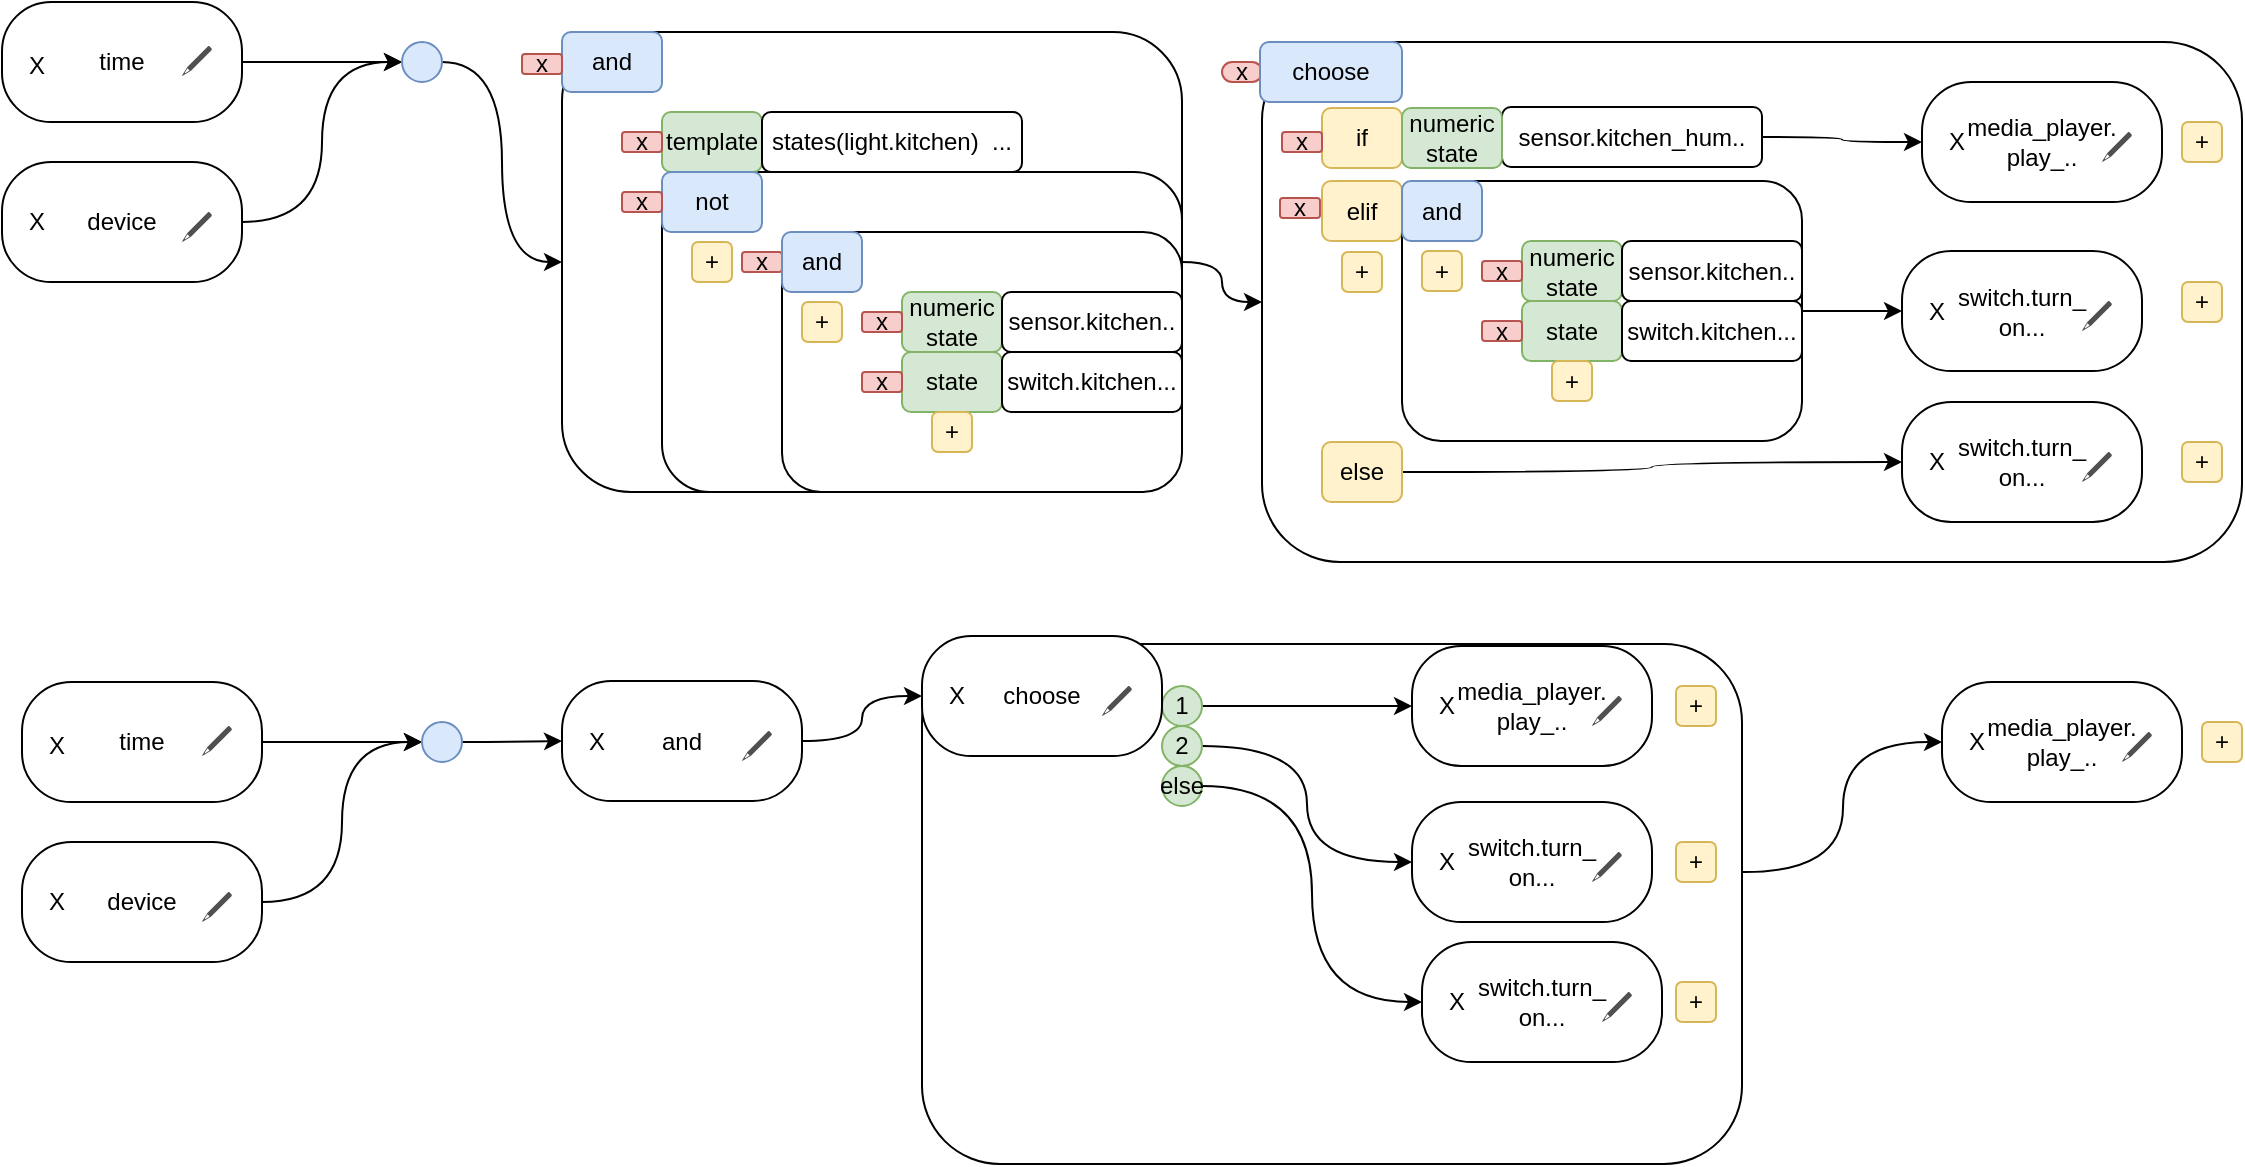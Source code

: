 <mxfile version="15.4.0" type="device"><diagram id="jPQkoFvJ-TX3pFbO5KUV" name="Page-1"><mxGraphModel dx="1185" dy="685" grid="1" gridSize="10" guides="1" tooltips="1" connect="1" arrows="1" fold="1" page="1" pageScale="1" pageWidth="850" pageHeight="1100" math="0" shadow="0"><root><mxCell id="0"/><mxCell id="1" parent="0"/><mxCell id="Wv8WozFfaOdUM1u00U-A-181" value="" style="rounded=1;whiteSpace=wrap;html=1;" vertex="1" parent="1"><mxGeometry x="500" y="441" width="410" height="260" as="geometry"/></mxCell><mxCell id="Wv8WozFfaOdUM1u00U-A-62" value="" style="rounded=1;whiteSpace=wrap;html=1;" vertex="1" parent="1"><mxGeometry x="670" y="140" width="490" height="260" as="geometry"/></mxCell><mxCell id="Wv8WozFfaOdUM1u00U-A-180" style="edgeStyle=orthogonalEdgeStyle;curved=1;rounded=0;orthogonalLoop=1;jettySize=auto;html=1;entryX=0;entryY=0.5;entryDx=0;entryDy=0;" edge="1" parent="1" target="Wv8WozFfaOdUM1u00U-A-175"><mxGeometry relative="1" as="geometry"><mxPoint x="910.0" y="555" as="sourcePoint"/></mxGeometry></mxCell><mxCell id="Wv8WozFfaOdUM1u00U-A-3" value="" style="rounded=1;whiteSpace=wrap;html=1;" vertex="1" parent="1"><mxGeometry x="320" y="135" width="310" height="230" as="geometry"/></mxCell><mxCell id="Wv8WozFfaOdUM1u00U-A-8" value="" style="rounded=1;whiteSpace=wrap;html=1;" vertex="1" parent="1"><mxGeometry x="370" y="205" width="260" height="160" as="geometry"/></mxCell><mxCell id="Wv8WozFfaOdUM1u00U-A-1" value="and" style="rounded=1;whiteSpace=wrap;html=1;fillColor=#dae8fc;strokeColor=#6c8ebf;align=center;" vertex="1" parent="1"><mxGeometry x="320" y="135" width="50" height="30" as="geometry"/></mxCell><mxCell id="Wv8WozFfaOdUM1u00U-A-4" value="template" style="rounded=1;whiteSpace=wrap;html=1;fillColor=#d5e8d4;strokeColor=#82b366;" vertex="1" parent="1"><mxGeometry x="370" y="175" width="50" height="30" as="geometry"/></mxCell><mxCell id="Wv8WozFfaOdUM1u00U-A-5" value="states(light.kitchen)&amp;nbsp; ..." style="rounded=1;whiteSpace=wrap;html=1;" vertex="1" parent="1"><mxGeometry x="420" y="175" width="130" height="30" as="geometry"/></mxCell><mxCell id="Wv8WozFfaOdUM1u00U-A-6" value="not" style="rounded=1;whiteSpace=wrap;html=1;fillColor=#dae8fc;strokeColor=#6c8ebf;" vertex="1" parent="1"><mxGeometry x="370" y="205" width="50" height="30" as="geometry"/></mxCell><mxCell id="Wv8WozFfaOdUM1u00U-A-14" value="+" style="rounded=1;whiteSpace=wrap;html=1;fillColor=#fff2cc;strokeColor=#d6b656;" vertex="1" parent="1"><mxGeometry x="385" y="240" width="20" height="20" as="geometry"/></mxCell><mxCell id="Wv8WozFfaOdUM1u00U-A-17" value="x" style="rounded=1;whiteSpace=wrap;html=1;fillColor=#f8cecc;strokeColor=#b85450;" vertex="1" parent="1"><mxGeometry x="350" y="185" width="20" height="10" as="geometry"/></mxCell><mxCell id="Wv8WozFfaOdUM1u00U-A-18" value="x" style="rounded=1;whiteSpace=wrap;html=1;fillColor=#f8cecc;strokeColor=#b85450;" vertex="1" parent="1"><mxGeometry x="350" y="215" width="20" height="10" as="geometry"/></mxCell><mxCell id="Wv8WozFfaOdUM1u00U-A-22" value="x" style="rounded=1;whiteSpace=wrap;html=1;fillColor=#f8cecc;strokeColor=#b85450;" vertex="1" parent="1"><mxGeometry x="410" y="245" width="20" height="10" as="geometry"/></mxCell><mxCell id="Wv8WozFfaOdUM1u00U-A-31" style="edgeStyle=orthogonalEdgeStyle;rounded=0;orthogonalLoop=1;jettySize=auto;html=1;entryX=0;entryY=0.5;entryDx=0;entryDy=0;elbow=vertical;curved=1;" edge="1" parent="1" source="Wv8WozFfaOdUM1u00U-A-27" target="Wv8WozFfaOdUM1u00U-A-29"><mxGeometry relative="1" as="geometry"/></mxCell><mxCell id="Wv8WozFfaOdUM1u00U-A-27" value="time" style="rounded=1;whiteSpace=wrap;html=1;arcSize=41;" vertex="1" parent="1"><mxGeometry x="40" y="120" width="120" height="60" as="geometry"/></mxCell><mxCell id="Wv8WozFfaOdUM1u00U-A-30" style="edgeStyle=orthogonalEdgeStyle;rounded=0;orthogonalLoop=1;jettySize=auto;html=1;entryX=0;entryY=0.5;entryDx=0;entryDy=0;elbow=vertical;curved=1;" edge="1" parent="1" source="Wv8WozFfaOdUM1u00U-A-28" target="Wv8WozFfaOdUM1u00U-A-29"><mxGeometry relative="1" as="geometry"/></mxCell><mxCell id="Wv8WozFfaOdUM1u00U-A-63" style="edgeStyle=orthogonalEdgeStyle;curved=1;rounded=0;orthogonalLoop=1;jettySize=auto;html=1;exitX=1;exitY=0.5;exitDx=0;exitDy=0;entryX=0;entryY=0.5;entryDx=0;entryDy=0;" edge="1" parent="1" source="Wv8WozFfaOdUM1u00U-A-29" target="Wv8WozFfaOdUM1u00U-A-3"><mxGeometry relative="1" as="geometry"/></mxCell><mxCell id="Wv8WozFfaOdUM1u00U-A-29" value="" style="ellipse;whiteSpace=wrap;html=1;aspect=fixed;fillColor=#dae8fc;strokeColor=#6c8ebf;" vertex="1" parent="1"><mxGeometry x="240" y="140" width="20" height="20" as="geometry"/></mxCell><mxCell id="Wv8WozFfaOdUM1u00U-A-36" value="X" style="text;html=1;align=center;verticalAlign=middle;resizable=0;points=[];autosize=1;strokeColor=none;fillColor=none;" vertex="1" parent="1"><mxGeometry x="47" y="142" width="20" height="20" as="geometry"/></mxCell><mxCell id="Wv8WozFfaOdUM1u00U-A-37" value="" style="sketch=0;pointerEvents=1;shadow=0;dashed=0;html=1;strokeColor=none;fillColor=#505050;labelPosition=center;verticalLabelPosition=bottom;verticalAlign=top;outlineConnect=0;align=center;shape=mxgraph.office.concepts.writing_pencil;" vertex="1" parent="1"><mxGeometry x="130" y="142" width="15" height="15" as="geometry"/></mxCell><mxCell id="Wv8WozFfaOdUM1u00U-A-40" value="" style="group" vertex="1" connectable="0" parent="1"><mxGeometry x="40" y="200" width="120" height="60" as="geometry"/></mxCell><mxCell id="Wv8WozFfaOdUM1u00U-A-28" value="device" style="rounded=1;whiteSpace=wrap;html=1;arcSize=41;" vertex="1" parent="Wv8WozFfaOdUM1u00U-A-40"><mxGeometry width="120" height="60" as="geometry"/></mxCell><mxCell id="Wv8WozFfaOdUM1u00U-A-38" value="" style="sketch=0;pointerEvents=1;shadow=0;dashed=0;html=1;strokeColor=none;fillColor=#505050;labelPosition=center;verticalLabelPosition=bottom;verticalAlign=top;outlineConnect=0;align=center;shape=mxgraph.office.concepts.writing_pencil;" vertex="1" parent="Wv8WozFfaOdUM1u00U-A-40"><mxGeometry x="90" y="25" width="15" height="15" as="geometry"/></mxCell><mxCell id="Wv8WozFfaOdUM1u00U-A-39" value="X" style="text;html=1;align=center;verticalAlign=middle;resizable=0;points=[];autosize=1;strokeColor=none;fillColor=none;" vertex="1" parent="Wv8WozFfaOdUM1u00U-A-40"><mxGeometry x="7" y="20" width="20" height="20" as="geometry"/></mxCell><mxCell id="Wv8WozFfaOdUM1u00U-A-53" value="" style="group" vertex="1" connectable="0" parent="1"><mxGeometry x="990" y="320" width="120" height="60" as="geometry"/></mxCell><mxCell id="Wv8WozFfaOdUM1u00U-A-54" value="switch.turn_&lt;br&gt;on..." style="rounded=1;whiteSpace=wrap;html=1;arcSize=41;" vertex="1" parent="Wv8WozFfaOdUM1u00U-A-53"><mxGeometry width="120" height="60" as="geometry"/></mxCell><mxCell id="Wv8WozFfaOdUM1u00U-A-55" value="" style="sketch=0;pointerEvents=1;shadow=0;dashed=0;html=1;strokeColor=none;fillColor=#505050;labelPosition=center;verticalLabelPosition=bottom;verticalAlign=top;outlineConnect=0;align=center;shape=mxgraph.office.concepts.writing_pencil;" vertex="1" parent="Wv8WozFfaOdUM1u00U-A-53"><mxGeometry x="90" y="25" width="15" height="15" as="geometry"/></mxCell><mxCell id="Wv8WozFfaOdUM1u00U-A-56" value="X" style="text;html=1;align=center;verticalAlign=middle;resizable=0;points=[];autosize=1;strokeColor=none;fillColor=none;" vertex="1" parent="Wv8WozFfaOdUM1u00U-A-53"><mxGeometry x="7" y="20" width="20" height="20" as="geometry"/></mxCell><mxCell id="Wv8WozFfaOdUM1u00U-A-57" value="" style="group" vertex="1" connectable="0" parent="1"><mxGeometry x="1000" y="160" width="120" height="60" as="geometry"/></mxCell><mxCell id="Wv8WozFfaOdUM1u00U-A-58" value="media_player.&lt;br&gt;play_.." style="rounded=1;whiteSpace=wrap;html=1;arcSize=41;" vertex="1" parent="Wv8WozFfaOdUM1u00U-A-57"><mxGeometry width="120" height="60" as="geometry"/></mxCell><mxCell id="Wv8WozFfaOdUM1u00U-A-59" value="" style="sketch=0;pointerEvents=1;shadow=0;dashed=0;html=1;strokeColor=none;fillColor=#505050;labelPosition=center;verticalLabelPosition=bottom;verticalAlign=top;outlineConnect=0;align=center;shape=mxgraph.office.concepts.writing_pencil;" vertex="1" parent="Wv8WozFfaOdUM1u00U-A-57"><mxGeometry x="90" y="25" width="15" height="15" as="geometry"/></mxCell><mxCell id="Wv8WozFfaOdUM1u00U-A-60" value="X" style="text;html=1;align=center;verticalAlign=middle;resizable=0;points=[];autosize=1;strokeColor=none;fillColor=none;" vertex="1" parent="Wv8WozFfaOdUM1u00U-A-57"><mxGeometry x="7" y="20" width="20" height="20" as="geometry"/></mxCell><mxCell id="Wv8WozFfaOdUM1u00U-A-61" value="x" style="rounded=1;whiteSpace=wrap;html=1;fillColor=#f8cecc;strokeColor=#b85450;" vertex="1" parent="1"><mxGeometry x="300" y="146" width="20" height="10" as="geometry"/></mxCell><mxCell id="Wv8WozFfaOdUM1u00U-A-65" value="if" style="rounded=1;whiteSpace=wrap;html=1;fillColor=#fff2cc;strokeColor=#d6b656;" vertex="1" parent="1"><mxGeometry x="700" y="173" width="40" height="30" as="geometry"/></mxCell><mxCell id="Wv8WozFfaOdUM1u00U-A-68" style="edgeStyle=orthogonalEdgeStyle;curved=1;rounded=0;orthogonalLoop=1;jettySize=auto;html=1;entryX=0;entryY=0.5;entryDx=0;entryDy=0;" edge="1" parent="1" source="Wv8WozFfaOdUM1u00U-A-66" target="Wv8WozFfaOdUM1u00U-A-58"><mxGeometry relative="1" as="geometry"/></mxCell><mxCell id="Wv8WozFfaOdUM1u00U-A-66" value="sensor.kitchen_hum.." style="rounded=1;whiteSpace=wrap;html=1;" vertex="1" parent="1"><mxGeometry x="790" y="172.5" width="130" height="30" as="geometry"/></mxCell><mxCell id="Wv8WozFfaOdUM1u00U-A-67" value="numeric&lt;br&gt;state" style="rounded=1;whiteSpace=wrap;html=1;fillColor=#d5e8d4;strokeColor=#82b366;" vertex="1" parent="1"><mxGeometry x="740" y="173" width="50" height="30" as="geometry"/></mxCell><mxCell id="Wv8WozFfaOdUM1u00U-A-69" value="elif" style="rounded=1;whiteSpace=wrap;html=1;fillColor=#fff2cc;strokeColor=#d6b656;" vertex="1" parent="1"><mxGeometry x="700" y="209.5" width="40" height="30" as="geometry"/></mxCell><mxCell id="Wv8WozFfaOdUM1u00U-A-72" value="" style="group" vertex="1" connectable="0" parent="1"><mxGeometry x="990" y="244.5" width="120" height="60" as="geometry"/></mxCell><mxCell id="Wv8WozFfaOdUM1u00U-A-73" value="switch.turn_&lt;br&gt;on..." style="rounded=1;whiteSpace=wrap;html=1;arcSize=41;" vertex="1" parent="Wv8WozFfaOdUM1u00U-A-72"><mxGeometry width="120" height="60" as="geometry"/></mxCell><mxCell id="Wv8WozFfaOdUM1u00U-A-74" value="" style="sketch=0;pointerEvents=1;shadow=0;dashed=0;html=1;strokeColor=none;fillColor=#505050;labelPosition=center;verticalLabelPosition=bottom;verticalAlign=top;outlineConnect=0;align=center;shape=mxgraph.office.concepts.writing_pencil;" vertex="1" parent="Wv8WozFfaOdUM1u00U-A-72"><mxGeometry x="90" y="25" width="15" height="15" as="geometry"/></mxCell><mxCell id="Wv8WozFfaOdUM1u00U-A-75" value="X" style="text;html=1;align=center;verticalAlign=middle;resizable=0;points=[];autosize=1;strokeColor=none;fillColor=none;" vertex="1" parent="Wv8WozFfaOdUM1u00U-A-72"><mxGeometry x="7" y="20" width="20" height="20" as="geometry"/></mxCell><mxCell id="Wv8WozFfaOdUM1u00U-A-80" style="edgeStyle=orthogonalEdgeStyle;curved=1;rounded=0;orthogonalLoop=1;jettySize=auto;html=1;entryX=0;entryY=0.5;entryDx=0;entryDy=0;" edge="1" parent="1" source="Wv8WozFfaOdUM1u00U-A-77" target="Wv8WozFfaOdUM1u00U-A-54"><mxGeometry relative="1" as="geometry"/></mxCell><mxCell id="Wv8WozFfaOdUM1u00U-A-77" value="else" style="rounded=1;whiteSpace=wrap;html=1;fillColor=#fff2cc;strokeColor=#d6b656;" vertex="1" parent="1"><mxGeometry x="700" y="340" width="40" height="30" as="geometry"/></mxCell><mxCell id="Wv8WozFfaOdUM1u00U-A-82" value="+" style="rounded=1;whiteSpace=wrap;html=1;fillColor=#fff2cc;strokeColor=#d6b656;" vertex="1" parent="1"><mxGeometry x="710" y="245" width="20" height="20" as="geometry"/></mxCell><mxCell id="Wv8WozFfaOdUM1u00U-A-83" value="x" style="rounded=1;whiteSpace=wrap;html=1;fillColor=#f8cecc;strokeColor=#b85450;" vertex="1" parent="1"><mxGeometry x="680" y="185" width="20" height="10" as="geometry"/></mxCell><mxCell id="Wv8WozFfaOdUM1u00U-A-86" value="x" style="rounded=1;whiteSpace=wrap;html=1;fillColor=#f8cecc;strokeColor=#b85450;" vertex="1" parent="1"><mxGeometry x="679" y="218" width="20" height="10" as="geometry"/></mxCell><mxCell id="Wv8WozFfaOdUM1u00U-A-88" value="x" style="rounded=1;whiteSpace=wrap;html=1;fillColor=#f8cecc;strokeColor=#b85450;arcSize=50;" vertex="1" parent="1"><mxGeometry x="650" y="150" width="20" height="10" as="geometry"/></mxCell><mxCell id="Wv8WozFfaOdUM1u00U-A-89" value="choose" style="rounded=1;whiteSpace=wrap;html=1;fillColor=#dae8fc;strokeColor=#6c8ebf;align=center;" vertex="1" parent="1"><mxGeometry x="669" y="140" width="71" height="30" as="geometry"/></mxCell><mxCell id="Wv8WozFfaOdUM1u00U-A-93" value="" style="group" vertex="1" connectable="0" parent="1"><mxGeometry x="430" y="235" width="200" height="130" as="geometry"/></mxCell><mxCell id="Wv8WozFfaOdUM1u00U-A-46" style="edgeStyle=orthogonalEdgeStyle;curved=1;rounded=0;orthogonalLoop=1;jettySize=auto;html=1;entryX=0;entryY=0.5;entryDx=0;entryDy=0;" edge="1" parent="Wv8WozFfaOdUM1u00U-A-93" source="Wv8WozFfaOdUM1u00U-A-3" target="Wv8WozFfaOdUM1u00U-A-62"><mxGeometry relative="1" as="geometry"><mxPoint x="270" y="-92.5" as="targetPoint"/></mxGeometry></mxCell><mxCell id="Wv8WozFfaOdUM1u00U-A-9" value="" style="rounded=1;whiteSpace=wrap;html=1;" vertex="1" parent="Wv8WozFfaOdUM1u00U-A-93"><mxGeometry width="200" height="130" as="geometry"/></mxCell><mxCell id="Wv8WozFfaOdUM1u00U-A-7" value="and" style="rounded=1;whiteSpace=wrap;html=1;fillColor=#dae8fc;strokeColor=#6c8ebf;" vertex="1" parent="Wv8WozFfaOdUM1u00U-A-93"><mxGeometry width="40" height="30" as="geometry"/></mxCell><mxCell id="Wv8WozFfaOdUM1u00U-A-10" value="numeric&lt;br&gt;state" style="rounded=1;whiteSpace=wrap;html=1;fillColor=#d5e8d4;strokeColor=#82b366;" vertex="1" parent="Wv8WozFfaOdUM1u00U-A-93"><mxGeometry x="60" y="30" width="50" height="30" as="geometry"/></mxCell><mxCell id="Wv8WozFfaOdUM1u00U-A-11" value="sensor.kitchen.." style="rounded=1;whiteSpace=wrap;html=1;" vertex="1" parent="Wv8WozFfaOdUM1u00U-A-93"><mxGeometry x="110" y="30" width="90" height="30" as="geometry"/></mxCell><mxCell id="Wv8WozFfaOdUM1u00U-A-12" value="state" style="rounded=1;whiteSpace=wrap;html=1;fillColor=#d5e8d4;strokeColor=#82b366;" vertex="1" parent="Wv8WozFfaOdUM1u00U-A-93"><mxGeometry x="60" y="60" width="50" height="30" as="geometry"/></mxCell><mxCell id="Wv8WozFfaOdUM1u00U-A-13" value="switch.kitchen..." style="rounded=1;whiteSpace=wrap;html=1;" vertex="1" parent="Wv8WozFfaOdUM1u00U-A-93"><mxGeometry x="110" y="60" width="90" height="30" as="geometry"/></mxCell><mxCell id="Wv8WozFfaOdUM1u00U-A-23" value="+" style="rounded=1;whiteSpace=wrap;html=1;fillColor=#fff2cc;strokeColor=#d6b656;" vertex="1" parent="Wv8WozFfaOdUM1u00U-A-93"><mxGeometry x="10" y="35" width="20" height="20" as="geometry"/></mxCell><mxCell id="Wv8WozFfaOdUM1u00U-A-24" value="x" style="rounded=1;whiteSpace=wrap;html=1;fillColor=#f8cecc;strokeColor=#b85450;" vertex="1" parent="Wv8WozFfaOdUM1u00U-A-93"><mxGeometry x="40" y="40" width="20" height="10" as="geometry"/></mxCell><mxCell id="Wv8WozFfaOdUM1u00U-A-25" value="x" style="rounded=1;whiteSpace=wrap;html=1;fillColor=#f8cecc;strokeColor=#b85450;" vertex="1" parent="Wv8WozFfaOdUM1u00U-A-93"><mxGeometry x="40" y="70" width="20" height="10" as="geometry"/></mxCell><mxCell id="Wv8WozFfaOdUM1u00U-A-26" value="+" style="rounded=1;whiteSpace=wrap;html=1;fillColor=#fff2cc;strokeColor=#d6b656;" vertex="1" parent="Wv8WozFfaOdUM1u00U-A-93"><mxGeometry x="75" y="90" width="20" height="20" as="geometry"/></mxCell><mxCell id="Wv8WozFfaOdUM1u00U-A-94" value="" style="group" vertex="1" connectable="0" parent="1"><mxGeometry x="740" y="209.5" width="200" height="130" as="geometry"/></mxCell><mxCell id="Wv8WozFfaOdUM1u00U-A-95" style="edgeStyle=orthogonalEdgeStyle;curved=1;rounded=0;orthogonalLoop=1;jettySize=auto;html=1;entryX=0;entryY=0.5;entryDx=0;entryDy=0;" edge="1" parent="Wv8WozFfaOdUM1u00U-A-94"><mxGeometry relative="1" as="geometry"><mxPoint x="270" y="-92.5" as="targetPoint"/></mxGeometry></mxCell><mxCell id="Wv8WozFfaOdUM1u00U-A-96" value="" style="rounded=1;whiteSpace=wrap;html=1;" vertex="1" parent="Wv8WozFfaOdUM1u00U-A-94"><mxGeometry width="200" height="130" as="geometry"/></mxCell><mxCell id="Wv8WozFfaOdUM1u00U-A-97" value="and" style="rounded=1;whiteSpace=wrap;html=1;fillColor=#dae8fc;strokeColor=#6c8ebf;" vertex="1" parent="Wv8WozFfaOdUM1u00U-A-94"><mxGeometry width="40" height="30" as="geometry"/></mxCell><mxCell id="Wv8WozFfaOdUM1u00U-A-98" value="numeric&lt;br&gt;state" style="rounded=1;whiteSpace=wrap;html=1;fillColor=#d5e8d4;strokeColor=#82b366;" vertex="1" parent="Wv8WozFfaOdUM1u00U-A-94"><mxGeometry x="60" y="30" width="50" height="30" as="geometry"/></mxCell><mxCell id="Wv8WozFfaOdUM1u00U-A-99" value="sensor.kitchen.." style="rounded=1;whiteSpace=wrap;html=1;" vertex="1" parent="Wv8WozFfaOdUM1u00U-A-94"><mxGeometry x="110" y="30" width="90" height="30" as="geometry"/></mxCell><mxCell id="Wv8WozFfaOdUM1u00U-A-100" value="state" style="rounded=1;whiteSpace=wrap;html=1;fillColor=#d5e8d4;strokeColor=#82b366;" vertex="1" parent="Wv8WozFfaOdUM1u00U-A-94"><mxGeometry x="60" y="60" width="50" height="30" as="geometry"/></mxCell><mxCell id="Wv8WozFfaOdUM1u00U-A-101" value="switch.kitchen..." style="rounded=1;whiteSpace=wrap;html=1;" vertex="1" parent="Wv8WozFfaOdUM1u00U-A-94"><mxGeometry x="110" y="60" width="90" height="30" as="geometry"/></mxCell><mxCell id="Wv8WozFfaOdUM1u00U-A-102" value="+" style="rounded=1;whiteSpace=wrap;html=1;fillColor=#fff2cc;strokeColor=#d6b656;" vertex="1" parent="Wv8WozFfaOdUM1u00U-A-94"><mxGeometry x="10" y="35" width="20" height="20" as="geometry"/></mxCell><mxCell id="Wv8WozFfaOdUM1u00U-A-103" value="x" style="rounded=1;whiteSpace=wrap;html=1;fillColor=#f8cecc;strokeColor=#b85450;" vertex="1" parent="Wv8WozFfaOdUM1u00U-A-94"><mxGeometry x="40" y="40" width="20" height="10" as="geometry"/></mxCell><mxCell id="Wv8WozFfaOdUM1u00U-A-104" value="x" style="rounded=1;whiteSpace=wrap;html=1;fillColor=#f8cecc;strokeColor=#b85450;" vertex="1" parent="Wv8WozFfaOdUM1u00U-A-94"><mxGeometry x="40" y="70" width="20" height="10" as="geometry"/></mxCell><mxCell id="Wv8WozFfaOdUM1u00U-A-105" value="+" style="rounded=1;whiteSpace=wrap;html=1;fillColor=#fff2cc;strokeColor=#d6b656;" vertex="1" parent="Wv8WozFfaOdUM1u00U-A-94"><mxGeometry x="75" y="90" width="20" height="20" as="geometry"/></mxCell><mxCell id="Wv8WozFfaOdUM1u00U-A-106" style="edgeStyle=orthogonalEdgeStyle;curved=1;rounded=0;orthogonalLoop=1;jettySize=auto;html=1;entryX=0;entryY=0.5;entryDx=0;entryDy=0;" edge="1" parent="1" source="Wv8WozFfaOdUM1u00U-A-96" target="Wv8WozFfaOdUM1u00U-A-73"><mxGeometry relative="1" as="geometry"/></mxCell><mxCell id="Wv8WozFfaOdUM1u00U-A-107" value="+" style="rounded=1;whiteSpace=wrap;html=1;fillColor=#fff2cc;strokeColor=#d6b656;" vertex="1" parent="1"><mxGeometry x="1130" y="180" width="20" height="20" as="geometry"/></mxCell><mxCell id="Wv8WozFfaOdUM1u00U-A-108" value="+" style="rounded=1;whiteSpace=wrap;html=1;fillColor=#fff2cc;strokeColor=#d6b656;" vertex="1" parent="1"><mxGeometry x="1130" y="260" width="20" height="20" as="geometry"/></mxCell><mxCell id="Wv8WozFfaOdUM1u00U-A-109" value="+" style="rounded=1;whiteSpace=wrap;html=1;fillColor=#fff2cc;strokeColor=#d6b656;" vertex="1" parent="1"><mxGeometry x="1130" y="340" width="20" height="20" as="geometry"/></mxCell><mxCell id="Wv8WozFfaOdUM1u00U-A-117" style="edgeStyle=orthogonalEdgeStyle;rounded=0;orthogonalLoop=1;jettySize=auto;html=1;entryX=0;entryY=0.5;entryDx=0;entryDy=0;elbow=vertical;curved=1;" edge="1" parent="1" source="Wv8WozFfaOdUM1u00U-A-118" target="Wv8WozFfaOdUM1u00U-A-120"><mxGeometry relative="1" as="geometry"/></mxCell><mxCell id="Wv8WozFfaOdUM1u00U-A-118" value="time" style="rounded=1;whiteSpace=wrap;html=1;arcSize=41;" vertex="1" parent="1"><mxGeometry x="50" y="460" width="120" height="60" as="geometry"/></mxCell><mxCell id="Wv8WozFfaOdUM1u00U-A-119" style="edgeStyle=orthogonalEdgeStyle;rounded=0;orthogonalLoop=1;jettySize=auto;html=1;entryX=0;entryY=0.5;entryDx=0;entryDy=0;elbow=vertical;curved=1;" edge="1" parent="1" source="Wv8WozFfaOdUM1u00U-A-124" target="Wv8WozFfaOdUM1u00U-A-120"><mxGeometry relative="1" as="geometry"/></mxCell><mxCell id="Wv8WozFfaOdUM1u00U-A-133" style="edgeStyle=orthogonalEdgeStyle;curved=1;rounded=0;orthogonalLoop=1;jettySize=auto;html=1;entryX=0;entryY=0.5;entryDx=0;entryDy=0;" edge="1" parent="1" source="Wv8WozFfaOdUM1u00U-A-120" target="Wv8WozFfaOdUM1u00U-A-130"><mxGeometry relative="1" as="geometry"/></mxCell><mxCell id="Wv8WozFfaOdUM1u00U-A-120" value="" style="ellipse;whiteSpace=wrap;html=1;aspect=fixed;fillColor=#dae8fc;strokeColor=#6c8ebf;" vertex="1" parent="1"><mxGeometry x="250" y="480" width="20" height="20" as="geometry"/></mxCell><mxCell id="Wv8WozFfaOdUM1u00U-A-121" value="X" style="text;html=1;align=center;verticalAlign=middle;resizable=0;points=[];autosize=1;strokeColor=none;fillColor=none;" vertex="1" parent="1"><mxGeometry x="57" y="482" width="20" height="20" as="geometry"/></mxCell><mxCell id="Wv8WozFfaOdUM1u00U-A-122" value="" style="sketch=0;pointerEvents=1;shadow=0;dashed=0;html=1;strokeColor=none;fillColor=#505050;labelPosition=center;verticalLabelPosition=bottom;verticalAlign=top;outlineConnect=0;align=center;shape=mxgraph.office.concepts.writing_pencil;" vertex="1" parent="1"><mxGeometry x="140" y="482" width="15" height="15" as="geometry"/></mxCell><mxCell id="Wv8WozFfaOdUM1u00U-A-123" value="" style="group" vertex="1" connectable="0" parent="1"><mxGeometry x="50" y="540" width="120" height="60" as="geometry"/></mxCell><mxCell id="Wv8WozFfaOdUM1u00U-A-124" value="device" style="rounded=1;whiteSpace=wrap;html=1;arcSize=41;" vertex="1" parent="Wv8WozFfaOdUM1u00U-A-123"><mxGeometry width="120" height="60" as="geometry"/></mxCell><mxCell id="Wv8WozFfaOdUM1u00U-A-125" value="" style="sketch=0;pointerEvents=1;shadow=0;dashed=0;html=1;strokeColor=none;fillColor=#505050;labelPosition=center;verticalLabelPosition=bottom;verticalAlign=top;outlineConnect=0;align=center;shape=mxgraph.office.concepts.writing_pencil;" vertex="1" parent="Wv8WozFfaOdUM1u00U-A-123"><mxGeometry x="90" y="25" width="15" height="15" as="geometry"/></mxCell><mxCell id="Wv8WozFfaOdUM1u00U-A-126" value="X" style="text;html=1;align=center;verticalAlign=middle;resizable=0;points=[];autosize=1;strokeColor=none;fillColor=none;" vertex="1" parent="Wv8WozFfaOdUM1u00U-A-123"><mxGeometry x="7" y="20" width="20" height="20" as="geometry"/></mxCell><mxCell id="Wv8WozFfaOdUM1u00U-A-129" value="" style="group" vertex="1" connectable="0" parent="1"><mxGeometry x="320" y="459.5" width="120" height="60" as="geometry"/></mxCell><mxCell id="Wv8WozFfaOdUM1u00U-A-130" value="and" style="rounded=1;whiteSpace=wrap;html=1;arcSize=41;" vertex="1" parent="Wv8WozFfaOdUM1u00U-A-129"><mxGeometry width="120" height="60" as="geometry"/></mxCell><mxCell id="Wv8WozFfaOdUM1u00U-A-131" value="" style="sketch=0;pointerEvents=1;shadow=0;dashed=0;html=1;strokeColor=none;fillColor=#505050;labelPosition=center;verticalLabelPosition=bottom;verticalAlign=top;outlineConnect=0;align=center;shape=mxgraph.office.concepts.writing_pencil;" vertex="1" parent="Wv8WozFfaOdUM1u00U-A-129"><mxGeometry x="90" y="25" width="15" height="15" as="geometry"/></mxCell><mxCell id="Wv8WozFfaOdUM1u00U-A-132" value="X" style="text;html=1;align=center;verticalAlign=middle;resizable=0;points=[];autosize=1;strokeColor=none;fillColor=none;" vertex="1" parent="Wv8WozFfaOdUM1u00U-A-129"><mxGeometry x="7" y="20" width="20" height="20" as="geometry"/></mxCell><mxCell id="Wv8WozFfaOdUM1u00U-A-139" style="edgeStyle=orthogonalEdgeStyle;curved=1;rounded=0;orthogonalLoop=1;jettySize=auto;html=1;entryX=0;entryY=0.5;entryDx=0;entryDy=0;" edge="1" parent="1" source="Wv8WozFfaOdUM1u00U-A-130" target="Wv8WozFfaOdUM1u00U-A-135"><mxGeometry relative="1" as="geometry"/></mxCell><mxCell id="Wv8WozFfaOdUM1u00U-A-168" style="edgeStyle=orthogonalEdgeStyle;curved=1;rounded=0;orthogonalLoop=1;jettySize=auto;html=1;entryX=0;entryY=0.5;entryDx=0;entryDy=0;" edge="1" parent="1" source="Wv8WozFfaOdUM1u00U-A-153" target="Wv8WozFfaOdUM1u00U-A-161"><mxGeometry relative="1" as="geometry"/></mxCell><mxCell id="Wv8WozFfaOdUM1u00U-A-153" value="1" style="ellipse;whiteSpace=wrap;html=1;aspect=fixed;fillColor=#d5e8d4;strokeColor=#82b366;" vertex="1" parent="1"><mxGeometry x="620" y="462" width="20" height="20" as="geometry"/></mxCell><mxCell id="Wv8WozFfaOdUM1u00U-A-169" style="edgeStyle=orthogonalEdgeStyle;curved=1;rounded=0;orthogonalLoop=1;jettySize=auto;html=1;entryX=0;entryY=0.5;entryDx=0;entryDy=0;" edge="1" parent="1" source="Wv8WozFfaOdUM1u00U-A-154" target="Wv8WozFfaOdUM1u00U-A-165"><mxGeometry relative="1" as="geometry"><mxPoint x="660" y="570" as="targetPoint"/></mxGeometry></mxCell><mxCell id="Wv8WozFfaOdUM1u00U-A-154" value="2" style="ellipse;whiteSpace=wrap;html=1;aspect=fixed;fillColor=#d5e8d4;strokeColor=#82b366;" vertex="1" parent="1"><mxGeometry x="620" y="482" width="20" height="20" as="geometry"/></mxCell><mxCell id="Wv8WozFfaOdUM1u00U-A-170" style="edgeStyle=orthogonalEdgeStyle;curved=1;rounded=0;orthogonalLoop=1;jettySize=auto;html=1;entryX=0;entryY=0.5;entryDx=0;entryDy=0;" edge="1" parent="1" source="Wv8WozFfaOdUM1u00U-A-155" target="Wv8WozFfaOdUM1u00U-A-157"><mxGeometry relative="1" as="geometry"/></mxCell><mxCell id="Wv8WozFfaOdUM1u00U-A-155" value="else" style="ellipse;whiteSpace=wrap;html=1;aspect=fixed;fillColor=#d5e8d4;strokeColor=#82b366;" vertex="1" parent="1"><mxGeometry x="620" y="502" width="20" height="20" as="geometry"/></mxCell><mxCell id="Wv8WozFfaOdUM1u00U-A-156" value="" style="group" vertex="1" connectable="0" parent="1"><mxGeometry x="750" y="590" width="120" height="60" as="geometry"/></mxCell><mxCell id="Wv8WozFfaOdUM1u00U-A-157" value="switch.turn_&lt;br&gt;on..." style="rounded=1;whiteSpace=wrap;html=1;arcSize=41;" vertex="1" parent="Wv8WozFfaOdUM1u00U-A-156"><mxGeometry width="120" height="60" as="geometry"/></mxCell><mxCell id="Wv8WozFfaOdUM1u00U-A-158" value="" style="sketch=0;pointerEvents=1;shadow=0;dashed=0;html=1;strokeColor=none;fillColor=#505050;labelPosition=center;verticalLabelPosition=bottom;verticalAlign=top;outlineConnect=0;align=center;shape=mxgraph.office.concepts.writing_pencil;" vertex="1" parent="Wv8WozFfaOdUM1u00U-A-156"><mxGeometry x="90" y="25" width="15" height="15" as="geometry"/></mxCell><mxCell id="Wv8WozFfaOdUM1u00U-A-159" value="X" style="text;html=1;align=center;verticalAlign=middle;resizable=0;points=[];autosize=1;strokeColor=none;fillColor=none;" vertex="1" parent="Wv8WozFfaOdUM1u00U-A-156"><mxGeometry x="7" y="20" width="20" height="20" as="geometry"/></mxCell><mxCell id="Wv8WozFfaOdUM1u00U-A-160" value="" style="group" vertex="1" connectable="0" parent="1"><mxGeometry x="745" y="442" width="120" height="60" as="geometry"/></mxCell><mxCell id="Wv8WozFfaOdUM1u00U-A-161" value="media_player.&lt;br&gt;play_.." style="rounded=1;whiteSpace=wrap;html=1;arcSize=41;" vertex="1" parent="Wv8WozFfaOdUM1u00U-A-160"><mxGeometry width="120" height="60" as="geometry"/></mxCell><mxCell id="Wv8WozFfaOdUM1u00U-A-162" value="" style="sketch=0;pointerEvents=1;shadow=0;dashed=0;html=1;strokeColor=none;fillColor=#505050;labelPosition=center;verticalLabelPosition=bottom;verticalAlign=top;outlineConnect=0;align=center;shape=mxgraph.office.concepts.writing_pencil;" vertex="1" parent="Wv8WozFfaOdUM1u00U-A-160"><mxGeometry x="90" y="25" width="15" height="15" as="geometry"/></mxCell><mxCell id="Wv8WozFfaOdUM1u00U-A-163" value="X" style="text;html=1;align=center;verticalAlign=middle;resizable=0;points=[];autosize=1;strokeColor=none;fillColor=none;" vertex="1" parent="Wv8WozFfaOdUM1u00U-A-160"><mxGeometry x="7" y="20" width="20" height="20" as="geometry"/></mxCell><mxCell id="Wv8WozFfaOdUM1u00U-A-164" value="" style="group" vertex="1" connectable="0" parent="1"><mxGeometry x="745" y="520" width="120" height="60" as="geometry"/></mxCell><mxCell id="Wv8WozFfaOdUM1u00U-A-165" value="switch.turn_&lt;br&gt;on..." style="rounded=1;whiteSpace=wrap;html=1;arcSize=41;" vertex="1" parent="Wv8WozFfaOdUM1u00U-A-164"><mxGeometry width="120" height="60" as="geometry"/></mxCell><mxCell id="Wv8WozFfaOdUM1u00U-A-166" value="" style="sketch=0;pointerEvents=1;shadow=0;dashed=0;html=1;strokeColor=none;fillColor=#505050;labelPosition=center;verticalLabelPosition=bottom;verticalAlign=top;outlineConnect=0;align=center;shape=mxgraph.office.concepts.writing_pencil;" vertex="1" parent="Wv8WozFfaOdUM1u00U-A-164"><mxGeometry x="90" y="25" width="15" height="15" as="geometry"/></mxCell><mxCell id="Wv8WozFfaOdUM1u00U-A-167" value="X" style="text;html=1;align=center;verticalAlign=middle;resizable=0;points=[];autosize=1;strokeColor=none;fillColor=none;" vertex="1" parent="Wv8WozFfaOdUM1u00U-A-164"><mxGeometry x="7" y="20" width="20" height="20" as="geometry"/></mxCell><mxCell id="Wv8WozFfaOdUM1u00U-A-171" value="+" style="rounded=1;whiteSpace=wrap;html=1;fillColor=#fff2cc;strokeColor=#d6b656;" vertex="1" parent="1"><mxGeometry x="877" y="462" width="20" height="20" as="geometry"/></mxCell><mxCell id="Wv8WozFfaOdUM1u00U-A-172" value="+" style="rounded=1;whiteSpace=wrap;html=1;fillColor=#fff2cc;strokeColor=#d6b656;" vertex="1" parent="1"><mxGeometry x="877" y="540" width="20" height="20" as="geometry"/></mxCell><mxCell id="Wv8WozFfaOdUM1u00U-A-173" value="+" style="rounded=1;whiteSpace=wrap;html=1;fillColor=#fff2cc;strokeColor=#d6b656;" vertex="1" parent="1"><mxGeometry x="877" y="610" width="20" height="20" as="geometry"/></mxCell><mxCell id="Wv8WozFfaOdUM1u00U-A-174" value="" style="group" vertex="1" connectable="0" parent="1"><mxGeometry x="1010" y="460" width="120" height="60" as="geometry"/></mxCell><mxCell id="Wv8WozFfaOdUM1u00U-A-175" value="media_player.&lt;br&gt;play_.." style="rounded=1;whiteSpace=wrap;html=1;arcSize=41;" vertex="1" parent="Wv8WozFfaOdUM1u00U-A-174"><mxGeometry width="120" height="60" as="geometry"/></mxCell><mxCell id="Wv8WozFfaOdUM1u00U-A-176" value="" style="sketch=0;pointerEvents=1;shadow=0;dashed=0;html=1;strokeColor=none;fillColor=#505050;labelPosition=center;verticalLabelPosition=bottom;verticalAlign=top;outlineConnect=0;align=center;shape=mxgraph.office.concepts.writing_pencil;" vertex="1" parent="Wv8WozFfaOdUM1u00U-A-174"><mxGeometry x="90" y="25" width="15" height="15" as="geometry"/></mxCell><mxCell id="Wv8WozFfaOdUM1u00U-A-177" value="X" style="text;html=1;align=center;verticalAlign=middle;resizable=0;points=[];autosize=1;strokeColor=none;fillColor=none;" vertex="1" parent="Wv8WozFfaOdUM1u00U-A-174"><mxGeometry x="7" y="20" width="20" height="20" as="geometry"/></mxCell><mxCell id="Wv8WozFfaOdUM1u00U-A-178" value="+" style="rounded=1;whiteSpace=wrap;html=1;fillColor=#fff2cc;strokeColor=#d6b656;" vertex="1" parent="1"><mxGeometry x="1140" y="480" width="20" height="20" as="geometry"/></mxCell><mxCell id="Wv8WozFfaOdUM1u00U-A-135" value="choose" style="rounded=1;whiteSpace=wrap;html=1;arcSize=41;" vertex="1" parent="1"><mxGeometry x="500" y="437" width="120" height="60" as="geometry"/></mxCell><mxCell id="Wv8WozFfaOdUM1u00U-A-136" value="" style="sketch=0;pointerEvents=1;shadow=0;dashed=0;html=1;strokeColor=none;fillColor=#505050;labelPosition=center;verticalLabelPosition=bottom;verticalAlign=top;outlineConnect=0;align=center;shape=mxgraph.office.concepts.writing_pencil;" vertex="1" parent="1"><mxGeometry x="590" y="462" width="15" height="15" as="geometry"/></mxCell><mxCell id="Wv8WozFfaOdUM1u00U-A-137" value="X" style="text;html=1;align=center;verticalAlign=middle;resizable=0;points=[];autosize=1;strokeColor=none;fillColor=none;" vertex="1" parent="1"><mxGeometry x="507" y="457" width="20" height="20" as="geometry"/></mxCell></root></mxGraphModel></diagram></mxfile>